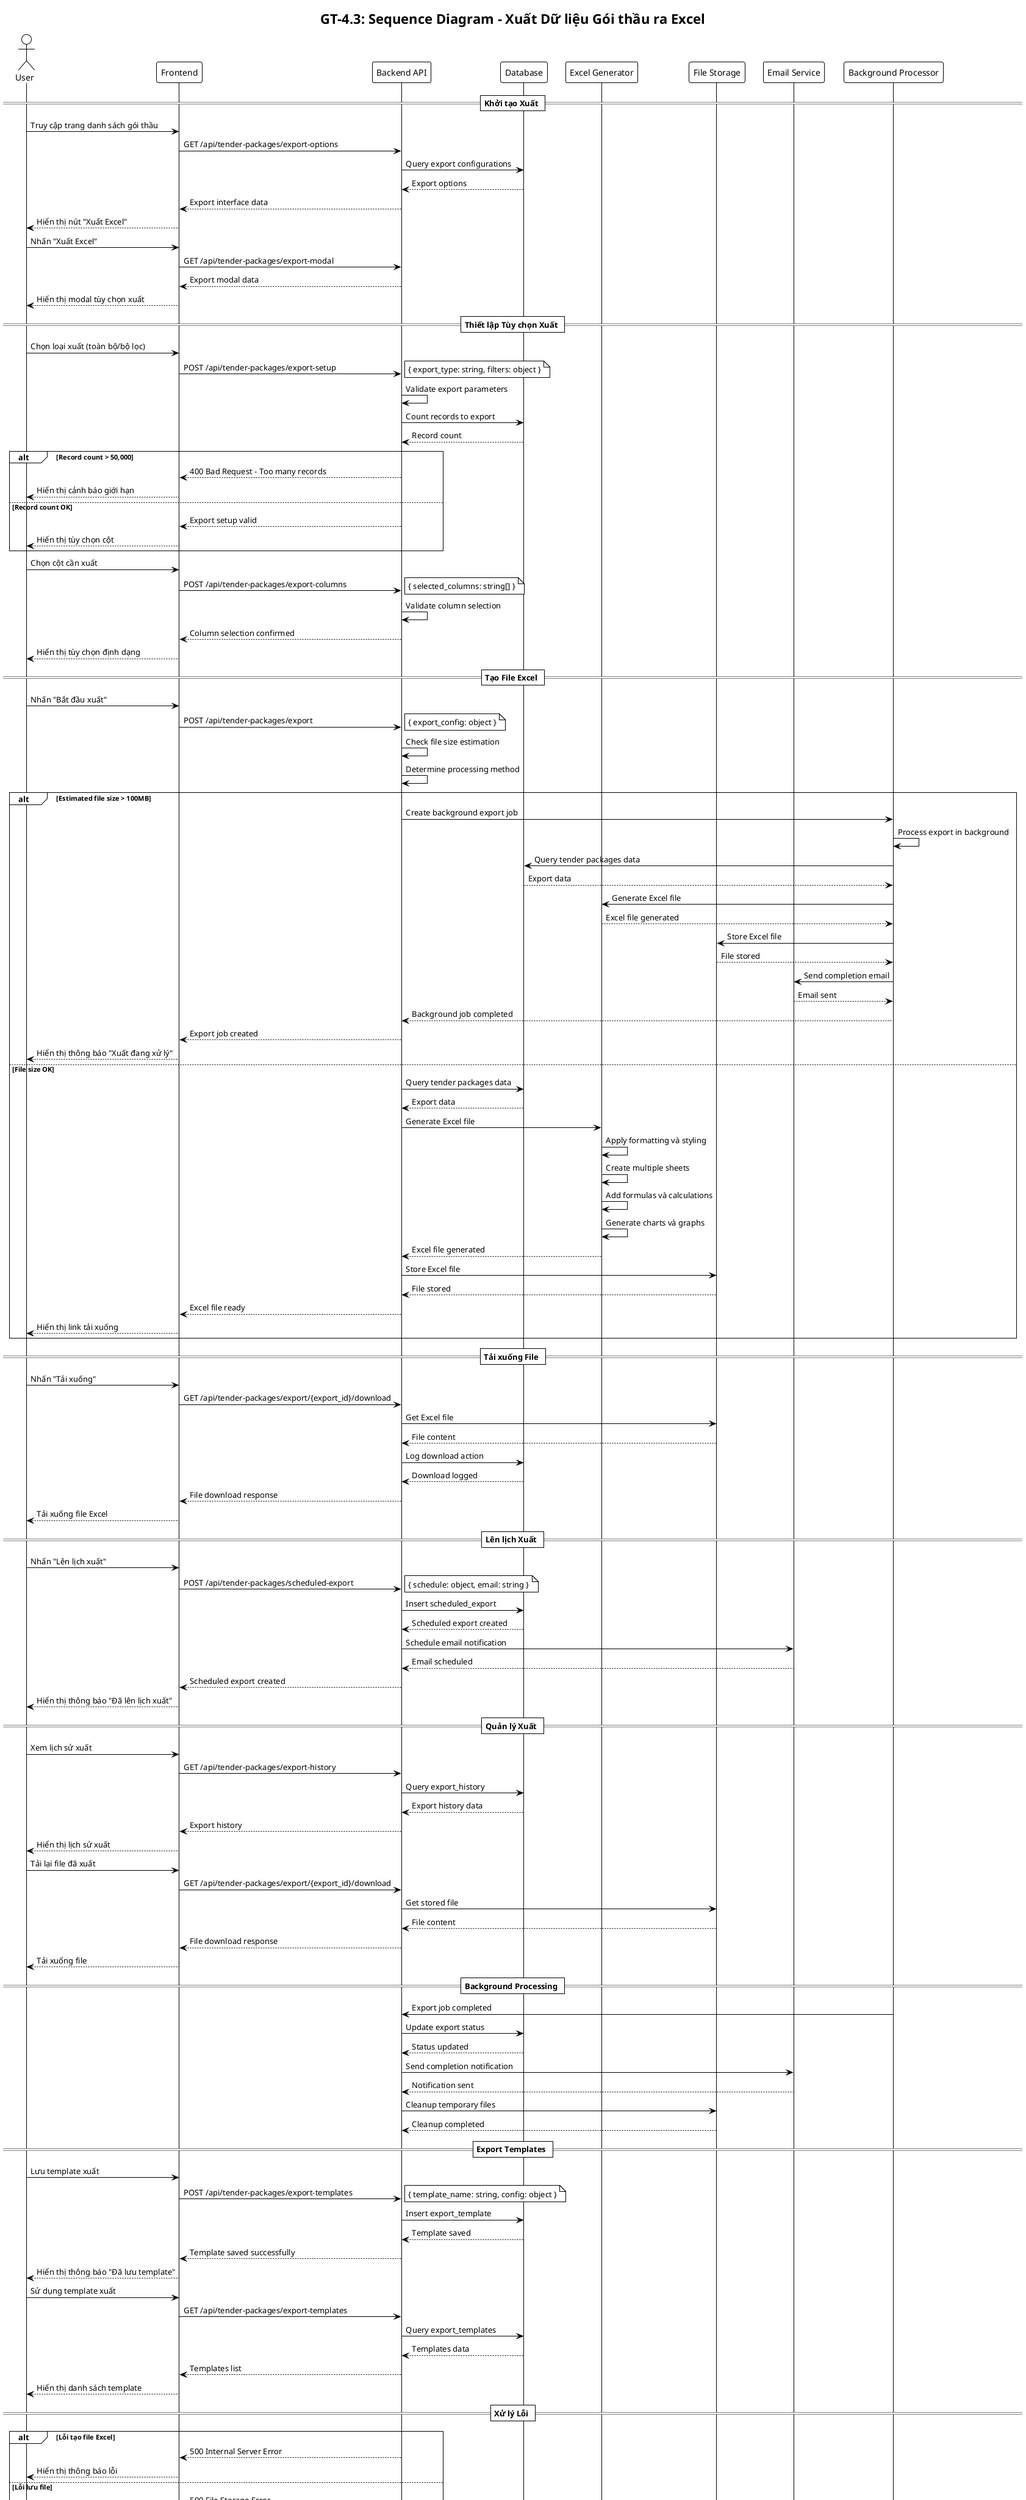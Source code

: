 @startuml GT-4.3 Sequence Diagram
!theme plain
skinparam sequenceFontSize 12

title GT-4.3: Sequence Diagram - Xuất Dữ liệu Gói thầu ra Excel

actor User as U
participant "Frontend" as F
participant "Backend API" as B
participant "Database" as D
participant "Excel Generator" as E
participant "File Storage" as FS
participant "Email Service" as ES
participant "Background Processor" as BP

== Khởi tạo Xuất ==

U -> F: Truy cập trang danh sách gói thầu
F -> B: GET /api/tender-packages/export-options
B -> D: Query export configurations
D --> B: Export options
B --> F: Export interface data
F --> U: Hiển thị nút "Xuất Excel"

U -> F: Nhấn "Xuất Excel"
F -> B: GET /api/tender-packages/export-modal
B --> F: Export modal data
F --> U: Hiển thị modal tùy chọn xuất

== Thiết lập Tùy chọn Xuất ==

U -> F: Chọn loại xuất (toàn bộ/bộ lọc)
F -> B: POST /api/tender-packages/export-setup
note right: { export_type: string, filters: object }

B -> B: Validate export parameters
B -> D: Count records to export
D --> B: Record count

alt Record count > 50,000
    B --> F: 400 Bad Request - Too many records
    F --> U: Hiển thị cảnh báo giới hạn
else Record count OK
    B --> F: Export setup valid
    F --> U: Hiển thị tùy chọn cột
end

U -> F: Chọn cột cần xuất
F -> B: POST /api/tender-packages/export-columns
note right: { selected_columns: string[] }

B -> B: Validate column selection
B --> F: Column selection confirmed
F --> U: Hiển thị tùy chọn định dạng

== Tạo File Excel ==

U -> F: Nhấn "Bắt đầu xuất"
F -> B: POST /api/tender-packages/export
note right: { export_config: object }

B -> B: Check file size estimation
B -> B: Determine processing method

alt Estimated file size > 100MB
    B -> BP: Create background export job
    BP -> BP: Process export in background
    BP -> D: Query tender packages data
    D --> BP: Export data
    BP -> E: Generate Excel file
    E --> BP: Excel file generated
    BP -> FS: Store Excel file
    FS --> BP: File stored
    BP -> ES: Send completion email
    ES --> BP: Email sent
    BP --> B: Background job completed
    B --> F: Export job created
    F --> U: Hiển thị thông báo "Xuất đang xử lý"
else File size OK
    B -> D: Query tender packages data
    D --> B: Export data
    B -> E: Generate Excel file
    E -> E: Apply formatting và styling
    E -> E: Create multiple sheets
    E -> E: Add formulas và calculations
    E -> E: Generate charts và graphs
    E --> B: Excel file generated
    B -> FS: Store Excel file
    FS --> B: File stored
    B --> F: Excel file ready
    F --> U: Hiển thị link tải xuống
end

== Tải xuống File ==

U -> F: Nhấn "Tải xuống"
F -> B: GET /api/tender-packages/export/{export_id}/download
B -> FS: Get Excel file
FS --> B: File content
B -> D: Log download action
D --> B: Download logged
B --> F: File download response
F --> U: Tải xuống file Excel

== Lên lịch Xuất ==

U -> F: Nhấn "Lên lịch xuất"
F -> B: POST /api/tender-packages/scheduled-export
note right: { schedule: object, email: string }

B -> D: Insert scheduled_export
D --> B: Scheduled export created
B -> ES: Schedule email notification
ES --> B: Email scheduled
B --> F: Scheduled export created
F --> U: Hiển thị thông báo "Đã lên lịch xuất"

== Quản lý Xuất ==

U -> F: Xem lịch sử xuất
F -> B: GET /api/tender-packages/export-history
B -> D: Query export_history
D --> B: Export history data
B --> F: Export history
F --> U: Hiển thị lịch sử xuất

U -> F: Tải lại file đã xuất
F -> B: GET /api/tender-packages/export/{export_id}/download
B -> FS: Get stored file
FS --> B: File content
B --> F: File download response
F --> U: Tải xuống file

== Background Processing ==

BP -> B: Export job completed
B -> D: Update export status
D --> B: Status updated
B -> ES: Send completion notification
ES --> B: Notification sent
B -> FS: Cleanup temporary files
FS --> B: Cleanup completed

== Export Templates ==

U -> F: Lưu template xuất
F -> B: POST /api/tender-packages/export-templates
note right: { template_name: string, config: object }

B -> D: Insert export_template
D --> B: Template saved
B --> F: Template saved successfully
F --> U: Hiển thị thông báo "Đã lưu template"

U -> F: Sử dụng template xuất
F -> B: GET /api/tender-packages/export-templates
B -> D: Query export_templates
D --> B: Templates data
B --> F: Templates list
F --> U: Hiển thị danh sách template

== Xử lý Lỗi ==

alt Lỗi tạo file Excel
    B --> F: 500 Internal Server Error
    F --> U: Hiển thị thông báo lỗi
else Lỗi lưu file
    B --> F: 500 File Storage Error
    F --> U: Hiển thị thông báo lỗi
else Lỗi gửi email
    B --> F: 500 Email Service Error
    F --> U: Hiển thị thông báo lỗi
end

@enduml
